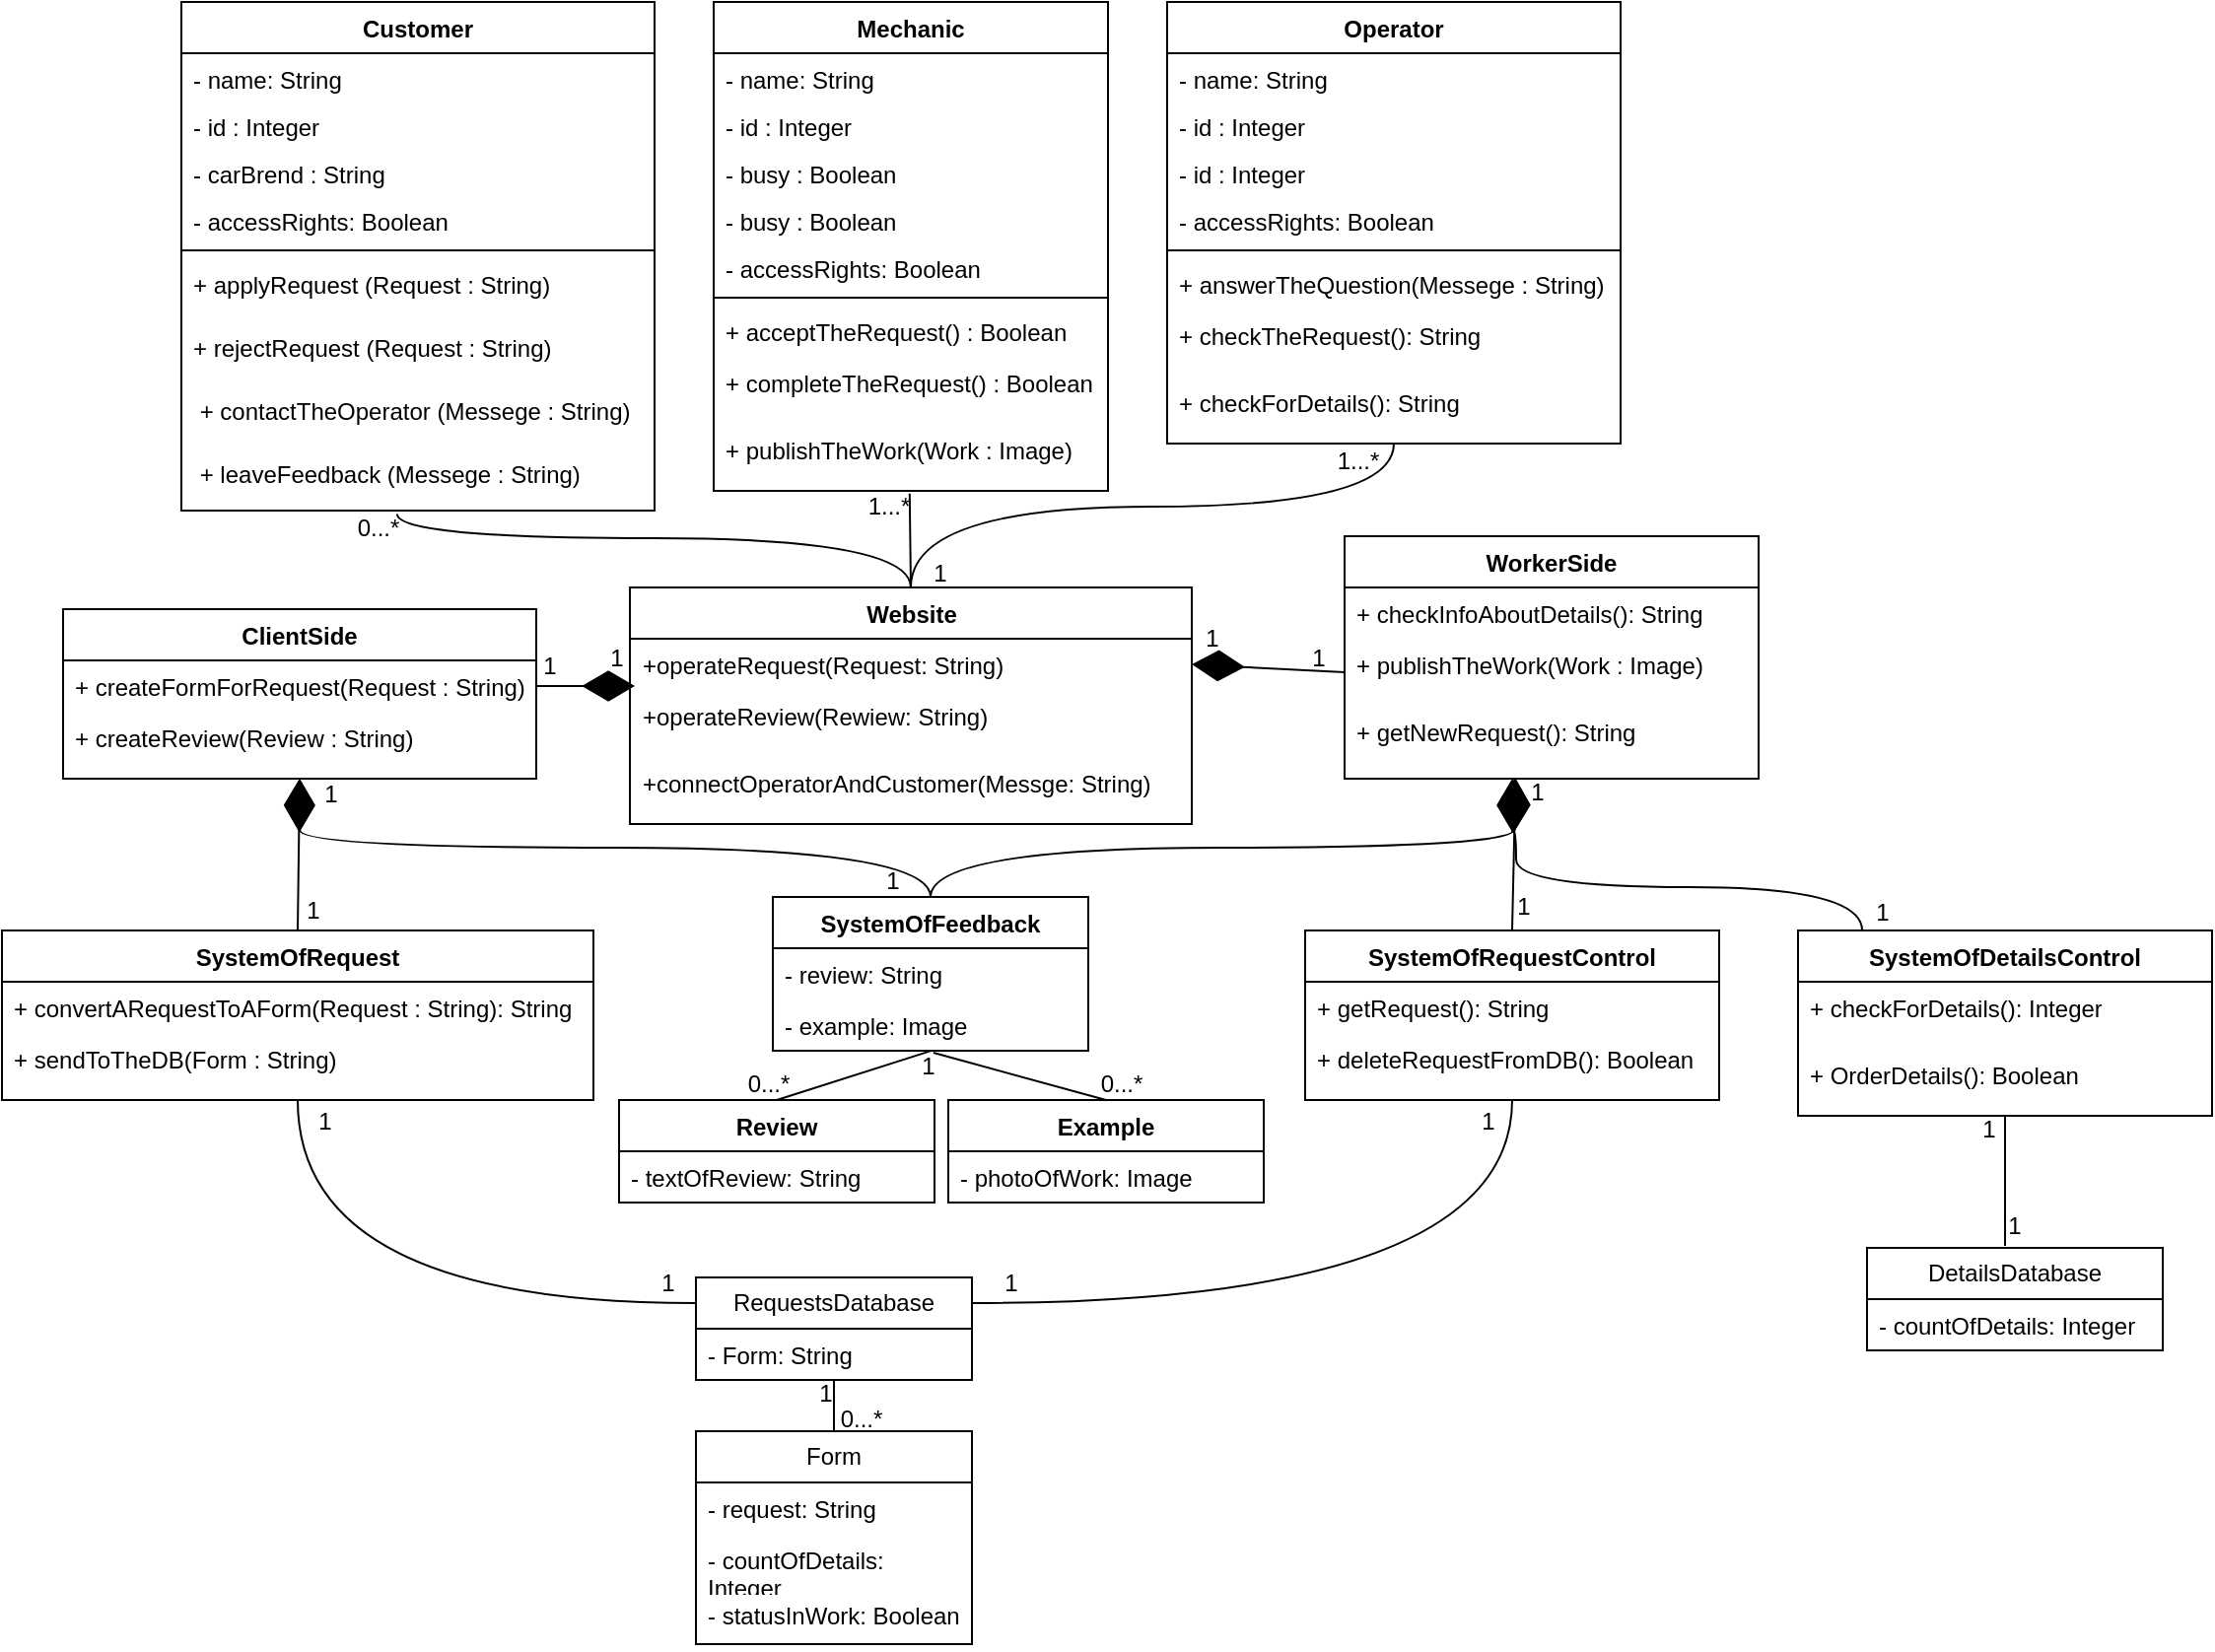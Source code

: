 <mxfile version="26.2.10">
  <diagram name="Страница — 1" id="L09vz4JG1BM9wCmIX-x7">
    <mxGraphModel dx="2374" dy="835" grid="0" gridSize="10" guides="1" tooltips="1" connect="1" arrows="1" fold="1" page="0" pageScale="1" pageWidth="1169" pageHeight="827" math="0" shadow="0">
      <root>
        <mxCell id="0" />
        <mxCell id="1" parent="0" />
        <mxCell id="rkNb_NKjhV1KKojzsk0t-14" value="Website" style="swimlane;fontStyle=1;align=center;verticalAlign=top;childLayout=stackLayout;horizontal=1;startSize=26;horizontalStack=0;resizeParent=1;resizeParentMax=0;resizeLast=0;collapsible=1;marginBottom=0;whiteSpace=wrap;html=1;" parent="1" vertex="1">
          <mxGeometry x="277.5" y="331" width="285" height="120" as="geometry" />
        </mxCell>
        <mxCell id="rkNb_NKjhV1KKojzsk0t-25" value="+operateRequest(Request: String)" style="text;strokeColor=none;fillColor=none;align=left;verticalAlign=top;spacingLeft=4;spacingRight=4;overflow=hidden;rotatable=0;points=[[0,0.5],[1,0.5]];portConstraint=eastwest;whiteSpace=wrap;html=1;" parent="rkNb_NKjhV1KKojzsk0t-14" vertex="1">
          <mxGeometry y="26" width="285" height="26" as="geometry" />
        </mxCell>
        <mxCell id="ONQ131v1FWWlz7uiAiyL-1" value="+operateReview(Rewiew: String)" style="text;strokeColor=none;fillColor=none;align=left;verticalAlign=top;spacingLeft=4;spacingRight=4;overflow=hidden;rotatable=0;points=[[0,0.5],[1,0.5]];portConstraint=eastwest;whiteSpace=wrap;html=1;" vertex="1" parent="rkNb_NKjhV1KKojzsk0t-14">
          <mxGeometry y="52" width="285" height="34" as="geometry" />
        </mxCell>
        <mxCell id="rkNb_NKjhV1KKojzsk0t-17" value="+connectOperatorAndCustomer(Messge: String)" style="text;strokeColor=none;fillColor=none;align=left;verticalAlign=top;spacingLeft=4;spacingRight=4;overflow=hidden;rotatable=0;points=[[0,0.5],[1,0.5]];portConstraint=eastwest;whiteSpace=wrap;html=1;" parent="rkNb_NKjhV1KKojzsk0t-14" vertex="1">
          <mxGeometry y="86" width="285" height="34" as="geometry" />
        </mxCell>
        <mxCell id="rkNb_NKjhV1KKojzsk0t-26" value="&lt;div&gt;Customer&lt;/div&gt;" style="swimlane;fontStyle=1;align=center;verticalAlign=top;childLayout=stackLayout;horizontal=1;startSize=26;horizontalStack=0;resizeParent=1;resizeParentMax=0;resizeLast=0;collapsible=1;marginBottom=0;whiteSpace=wrap;html=1;" parent="1" vertex="1">
          <mxGeometry x="50" y="34" width="240" height="258" as="geometry" />
        </mxCell>
        <mxCell id="rkNb_NKjhV1KKojzsk0t-27" value="&lt;div&gt;- name: String&lt;/div&gt;" style="text;strokeColor=none;fillColor=none;align=left;verticalAlign=top;spacingLeft=4;spacingRight=4;overflow=hidden;rotatable=0;points=[[0,0.5],[1,0.5]];portConstraint=eastwest;whiteSpace=wrap;html=1;" parent="rkNb_NKjhV1KKojzsk0t-26" vertex="1">
          <mxGeometry y="26" width="240" height="24" as="geometry" />
        </mxCell>
        <mxCell id="eEgU4RwKZmTkmVB2ZAli-5" value="&lt;div&gt;- id : Integer &lt;br&gt;&lt;/div&gt;" style="text;strokeColor=none;fillColor=none;align=left;verticalAlign=top;spacingLeft=4;spacingRight=4;overflow=hidden;rotatable=0;points=[[0,0.5],[1,0.5]];portConstraint=eastwest;whiteSpace=wrap;html=1;" parent="rkNb_NKjhV1KKojzsk0t-26" vertex="1">
          <mxGeometry y="50" width="240" height="24" as="geometry" />
        </mxCell>
        <mxCell id="eEgU4RwKZmTkmVB2ZAli-4" value="&lt;div&gt;- carBrend : String&lt;/div&gt;" style="text;strokeColor=none;fillColor=none;align=left;verticalAlign=top;spacingLeft=4;spacingRight=4;overflow=hidden;rotatable=0;points=[[0,0.5],[1,0.5]];portConstraint=eastwest;whiteSpace=wrap;html=1;" parent="rkNb_NKjhV1KKojzsk0t-26" vertex="1">
          <mxGeometry y="74" width="240" height="24" as="geometry" />
        </mxCell>
        <mxCell id="eEgU4RwKZmTkmVB2ZAli-11" value="&lt;div&gt;- &lt;span style=&quot;white-space: pre-wrap;&quot; data-src-align=&quot;6:7&quot; class=&quot;EzKURWReUAB5oZgtQNkl&quot;&gt;access&lt;/span&gt;R&lt;span style=&quot;white-space: pre-wrap;&quot; data-src-align=&quot;0:5&quot; class=&quot;EzKURWReUAB5oZgtQNkl&quot;&gt;ights&lt;/span&gt;: Boolean&lt;/div&gt;" style="text;strokeColor=none;fillColor=none;align=left;verticalAlign=top;spacingLeft=4;spacingRight=4;overflow=hidden;rotatable=0;points=[[0,0.5],[1,0.5]];portConstraint=eastwest;whiteSpace=wrap;html=1;" parent="rkNb_NKjhV1KKojzsk0t-26" vertex="1">
          <mxGeometry y="98" width="240" height="24" as="geometry" />
        </mxCell>
        <mxCell id="rkNb_NKjhV1KKojzsk0t-28" value="" style="line;strokeWidth=1;fillColor=none;align=left;verticalAlign=middle;spacingTop=-1;spacingLeft=3;spacingRight=3;rotatable=0;labelPosition=right;points=[];portConstraint=eastwest;strokeColor=inherit;" parent="rkNb_NKjhV1KKojzsk0t-26" vertex="1">
          <mxGeometry y="122" width="240" height="8" as="geometry" />
        </mxCell>
        <mxCell id="rkNb_NKjhV1KKojzsk0t-29" value="&lt;div&gt;+ applyRequest (Request : String)&lt;/div&gt;&lt;br&gt;&lt;div&gt;&lt;br&gt;&lt;/div&gt;" style="text;strokeColor=none;fillColor=none;align=left;verticalAlign=top;spacingLeft=4;spacingRight=4;overflow=hidden;rotatable=0;points=[[0,0.5],[1,0.5]];portConstraint=eastwest;whiteSpace=wrap;html=1;" parent="rkNb_NKjhV1KKojzsk0t-26" vertex="1">
          <mxGeometry y="130" width="240" height="32" as="geometry" />
        </mxCell>
        <mxCell id="eEgU4RwKZmTkmVB2ZAli-1" value="&lt;div&gt;+ rejectRequest (Request : String)&lt;/div&gt;&lt;br&gt;&lt;div&gt;&lt;br&gt;&lt;/div&gt;" style="text;strokeColor=none;fillColor=none;align=left;verticalAlign=top;spacingLeft=4;spacingRight=4;overflow=hidden;rotatable=0;points=[[0,0.5],[1,0.5]];portConstraint=eastwest;whiteSpace=wrap;html=1;" parent="rkNb_NKjhV1KKojzsk0t-26" vertex="1">
          <mxGeometry y="162" width="240" height="32" as="geometry" />
        </mxCell>
        <mxCell id="eEgU4RwKZmTkmVB2ZAli-2" value="&lt;div&gt;&amp;nbsp;+ contactTheOperator (Messege : String)&lt;/div&gt;&lt;br&gt;&lt;div&gt;&lt;br&gt;&lt;/div&gt;" style="text;strokeColor=none;fillColor=none;align=left;verticalAlign=top;spacingLeft=4;spacingRight=4;overflow=hidden;rotatable=0;points=[[0,0.5],[1,0.5]];portConstraint=eastwest;whiteSpace=wrap;html=1;" parent="rkNb_NKjhV1KKojzsk0t-26" vertex="1">
          <mxGeometry y="194" width="240" height="32" as="geometry" />
        </mxCell>
        <mxCell id="eEgU4RwKZmTkmVB2ZAli-3" value="&amp;nbsp;+ leaveFeedback (Messege : String)" style="text;strokeColor=none;fillColor=none;align=left;verticalAlign=top;spacingLeft=4;spacingRight=4;overflow=hidden;rotatable=0;points=[[0,0.5],[1,0.5]];portConstraint=eastwest;whiteSpace=wrap;html=1;" parent="rkNb_NKjhV1KKojzsk0t-26" vertex="1">
          <mxGeometry y="226" width="240" height="32" as="geometry" />
        </mxCell>
        <mxCell id="rkNb_NKjhV1KKojzsk0t-35" value="Operator" style="swimlane;fontStyle=1;align=center;verticalAlign=top;childLayout=stackLayout;horizontal=1;startSize=26;horizontalStack=0;resizeParent=1;resizeParentMax=0;resizeLast=0;collapsible=1;marginBottom=0;whiteSpace=wrap;html=1;" parent="1" vertex="1">
          <mxGeometry x="550" y="34" width="230" height="224" as="geometry" />
        </mxCell>
        <mxCell id="rkNb_NKjhV1KKojzsk0t-36" value="&lt;div&gt;- name: String&lt;/div&gt;&lt;div&gt;&lt;br&gt;&lt;/div&gt;" style="text;strokeColor=none;fillColor=none;align=left;verticalAlign=top;spacingLeft=4;spacingRight=4;overflow=hidden;rotatable=0;points=[[0,0.5],[1,0.5]];portConstraint=eastwest;whiteSpace=wrap;html=1;" parent="rkNb_NKjhV1KKojzsk0t-35" vertex="1">
          <mxGeometry y="26" width="230" height="24" as="geometry" />
        </mxCell>
        <mxCell id="eEgU4RwKZmTkmVB2ZAli-10" value="&lt;div&gt;- id : Integer&lt;/div&gt;&lt;div&gt;&lt;br&gt;&lt;/div&gt;" style="text;strokeColor=none;fillColor=none;align=left;verticalAlign=top;spacingLeft=4;spacingRight=4;overflow=hidden;rotatable=0;points=[[0,0.5],[1,0.5]];portConstraint=eastwest;whiteSpace=wrap;html=1;" parent="rkNb_NKjhV1KKojzsk0t-35" vertex="1">
          <mxGeometry y="50" width="230" height="24" as="geometry" />
        </mxCell>
        <mxCell id="eEgU4RwKZmTkmVB2ZAli-13" value="&lt;div&gt;- id : Integer&lt;/div&gt;&lt;div&gt;&lt;br&gt;&lt;/div&gt;" style="text;strokeColor=none;fillColor=none;align=left;verticalAlign=top;spacingLeft=4;spacingRight=4;overflow=hidden;rotatable=0;points=[[0,0.5],[1,0.5]];portConstraint=eastwest;whiteSpace=wrap;html=1;" parent="rkNb_NKjhV1KKojzsk0t-35" vertex="1">
          <mxGeometry y="74" width="230" height="24" as="geometry" />
        </mxCell>
        <mxCell id="eEgU4RwKZmTkmVB2ZAli-15" value="&lt;div&gt;- &lt;span style=&quot;white-space: pre-wrap;&quot; data-src-align=&quot;6:7&quot; class=&quot;EzKURWReUAB5oZgtQNkl&quot;&gt;access&lt;/span&gt;R&lt;span style=&quot;white-space: pre-wrap;&quot; data-src-align=&quot;0:5&quot; class=&quot;EzKURWReUAB5oZgtQNkl&quot;&gt;ights&lt;/span&gt;: Boolean&lt;/div&gt;" style="text;strokeColor=none;fillColor=none;align=left;verticalAlign=top;spacingLeft=4;spacingRight=4;overflow=hidden;rotatable=0;points=[[0,0.5],[1,0.5]];portConstraint=eastwest;whiteSpace=wrap;html=1;" parent="rkNb_NKjhV1KKojzsk0t-35" vertex="1">
          <mxGeometry y="98" width="230" height="24" as="geometry" />
        </mxCell>
        <mxCell id="rkNb_NKjhV1KKojzsk0t-37" value="" style="line;strokeWidth=1;fillColor=none;align=left;verticalAlign=middle;spacingTop=-1;spacingLeft=3;spacingRight=3;rotatable=0;labelPosition=right;points=[];portConstraint=eastwest;strokeColor=inherit;" parent="rkNb_NKjhV1KKojzsk0t-35" vertex="1">
          <mxGeometry y="122" width="230" height="8" as="geometry" />
        </mxCell>
        <mxCell id="rkNb_NKjhV1KKojzsk0t-38" value="+&amp;nbsp;&lt;span style=&quot;white-space: pre-wrap;&quot;&gt;&lt;/span&gt;&lt;span style=&quot;white-space: pre-wrap;&quot; data-src-align=&quot;0:8&quot; class=&quot;EzKURWReUAB5oZgtQNkl&quot;&gt;answer&lt;/span&gt;T&lt;span style=&quot;white-space: pre-wrap;&quot; data-src-align=&quot;9:2&quot; class=&quot;EzKURWReUAB5oZgtQNkl&quot;&gt;heQ&lt;/span&gt;&lt;span style=&quot;white-space: pre-wrap;&quot; data-src-align=&quot;12:6&quot; class=&quot;EzKURWReUAB5oZgtQNkl&quot;&gt;uestion&lt;/span&gt;(Messege : String)" style="text;strokeColor=none;fillColor=none;align=left;verticalAlign=top;spacingLeft=4;spacingRight=4;overflow=hidden;rotatable=0;points=[[0,0.5],[1,0.5]];portConstraint=eastwest;whiteSpace=wrap;html=1;" parent="rkNb_NKjhV1KKojzsk0t-35" vertex="1">
          <mxGeometry y="130" width="230" height="26" as="geometry" />
        </mxCell>
        <mxCell id="eEgU4RwKZmTkmVB2ZAli-16" value="+ &lt;span style=&quot;white-space: pre-wrap;&quot; data-src-align=&quot;0:9&quot; class=&quot;EzKURWReUAB5oZgtQNkl&quot;&gt;check&lt;/span&gt;&lt;span style=&quot;white-space: pre-wrap;&quot;&gt;TheR&lt;/span&gt;&lt;span style=&quot;white-space: pre-wrap;&quot; data-src-align=&quot;10:6&quot; class=&quot;EzKURWReUAB5oZgtQNkl&quot;&gt;equest&lt;/span&gt;(): String" style="text;strokeColor=none;fillColor=none;align=left;verticalAlign=top;spacingLeft=4;spacingRight=4;overflow=hidden;rotatable=0;points=[[0,0.5],[1,0.5]];portConstraint=eastwest;whiteSpace=wrap;html=1;" parent="rkNb_NKjhV1KKojzsk0t-35" vertex="1">
          <mxGeometry y="156" width="230" height="34" as="geometry" />
        </mxCell>
        <mxCell id="rkNb_NKjhV1KKojzsk0t-39" value="+ &lt;span style=&quot;white-space: pre-wrap;&quot; data-src-align=&quot;0:17&quot; class=&quot;EzKURWReUAB5oZgtQNkl&quot;&gt;check&lt;/span&gt;&lt;span style=&quot;white-space: pre-wrap;&quot;&gt;ForD&lt;/span&gt;&lt;span style=&quot;white-space: pre-wrap;&quot; data-src-align=&quot;18:7&quot; class=&quot;EzKURWReUAB5oZgtQNkl&quot;&gt;etails&lt;/span&gt;(): String" style="text;strokeColor=none;fillColor=none;align=left;verticalAlign=top;spacingLeft=4;spacingRight=4;overflow=hidden;rotatable=0;points=[[0,0.5],[1,0.5]];portConstraint=eastwest;whiteSpace=wrap;html=1;" parent="rkNb_NKjhV1KKojzsk0t-35" vertex="1">
          <mxGeometry y="190" width="230" height="34" as="geometry" />
        </mxCell>
        <mxCell id="rkNb_NKjhV1KKojzsk0t-40" value="&lt;span style=&quot;white-space: pre-wrap;&quot; data-src-align=&quot;0:7&quot; class=&quot;EzKURWReUAB5oZgtQNkl&quot;&gt;Mechanic&lt;/span&gt;" style="swimlane;fontStyle=1;align=center;verticalAlign=top;childLayout=stackLayout;horizontal=1;startSize=26;horizontalStack=0;resizeParent=1;resizeParentMax=0;resizeLast=0;collapsible=1;marginBottom=0;whiteSpace=wrap;html=1;" parent="1" vertex="1">
          <mxGeometry x="320" y="34" width="200" height="248" as="geometry" />
        </mxCell>
        <mxCell id="rkNb_NKjhV1KKojzsk0t-41" value="&lt;div&gt;- name: String&lt;/div&gt;&lt;br&gt;&lt;div&gt;&lt;br&gt;&lt;/div&gt;" style="text;strokeColor=none;fillColor=none;align=left;verticalAlign=top;spacingLeft=4;spacingRight=4;overflow=hidden;rotatable=0;points=[[0,0.5],[1,0.5]];portConstraint=eastwest;whiteSpace=wrap;html=1;" parent="rkNb_NKjhV1KKojzsk0t-40" vertex="1">
          <mxGeometry y="26" width="200" height="24" as="geometry" />
        </mxCell>
        <mxCell id="eEgU4RwKZmTkmVB2ZAli-8" value="&lt;div&gt;- id : Integer &lt;br&gt;&lt;/div&gt;&lt;br&gt;&lt;div&gt;&lt;br&gt;&lt;/div&gt;" style="text;strokeColor=none;fillColor=none;align=left;verticalAlign=top;spacingLeft=4;spacingRight=4;overflow=hidden;rotatable=0;points=[[0,0.5],[1,0.5]];portConstraint=eastwest;whiteSpace=wrap;html=1;" parent="rkNb_NKjhV1KKojzsk0t-40" vertex="1">
          <mxGeometry y="50" width="200" height="24" as="geometry" />
        </mxCell>
        <mxCell id="eEgU4RwKZmTkmVB2ZAli-7" value="&lt;div&gt;- busy : Boolean&lt;/div&gt;&lt;br&gt;&lt;div&gt;&lt;br&gt;&lt;/div&gt;" style="text;strokeColor=none;fillColor=none;align=left;verticalAlign=top;spacingLeft=4;spacingRight=4;overflow=hidden;rotatable=0;points=[[0,0.5],[1,0.5]];portConstraint=eastwest;whiteSpace=wrap;html=1;" parent="rkNb_NKjhV1KKojzsk0t-40" vertex="1">
          <mxGeometry y="74" width="200" height="24" as="geometry" />
        </mxCell>
        <mxCell id="eEgU4RwKZmTkmVB2ZAli-12" value="&lt;div&gt;- busy : Boolean&lt;/div&gt;&lt;br&gt;&lt;div&gt;&lt;br&gt;&lt;/div&gt;" style="text;strokeColor=none;fillColor=none;align=left;verticalAlign=top;spacingLeft=4;spacingRight=4;overflow=hidden;rotatable=0;points=[[0,0.5],[1,0.5]];portConstraint=eastwest;whiteSpace=wrap;html=1;" parent="rkNb_NKjhV1KKojzsk0t-40" vertex="1">
          <mxGeometry y="98" width="200" height="24" as="geometry" />
        </mxCell>
        <mxCell id="eEgU4RwKZmTkmVB2ZAli-14" value="&lt;div&gt;- &lt;span style=&quot;white-space: pre-wrap;&quot; data-src-align=&quot;6:7&quot; class=&quot;EzKURWReUAB5oZgtQNkl&quot;&gt;access&lt;/span&gt;R&lt;span style=&quot;white-space: pre-wrap;&quot; data-src-align=&quot;0:5&quot; class=&quot;EzKURWReUAB5oZgtQNkl&quot;&gt;ights&lt;/span&gt;: Boolean&lt;/div&gt;" style="text;strokeColor=none;fillColor=none;align=left;verticalAlign=top;spacingLeft=4;spacingRight=4;overflow=hidden;rotatable=0;points=[[0,0.5],[1,0.5]];portConstraint=eastwest;whiteSpace=wrap;html=1;" parent="rkNb_NKjhV1KKojzsk0t-40" vertex="1">
          <mxGeometry y="122" width="200" height="24" as="geometry" />
        </mxCell>
        <mxCell id="rkNb_NKjhV1KKojzsk0t-42" value="" style="line;strokeWidth=1;fillColor=none;align=left;verticalAlign=middle;spacingTop=-1;spacingLeft=3;spacingRight=3;rotatable=0;labelPosition=right;points=[];portConstraint=eastwest;strokeColor=inherit;" parent="rkNb_NKjhV1KKojzsk0t-40" vertex="1">
          <mxGeometry y="146" width="200" height="8" as="geometry" />
        </mxCell>
        <mxCell id="rkNb_NKjhV1KKojzsk0t-43" value="+ &lt;span style=&quot;white-space: pre-wrap;&quot; data-src-align=&quot;0:7&quot; class=&quot;EzKURWReUAB5oZgtQNkl&quot;&gt;accept&lt;/span&gt;&lt;span style=&quot;white-space: pre-wrap;&quot;&gt;TheRequest&lt;/span&gt;() : Boolean" style="text;strokeColor=none;fillColor=none;align=left;verticalAlign=top;spacingLeft=4;spacingRight=4;overflow=hidden;rotatable=0;points=[[0,0.5],[1,0.5]];portConstraint=eastwest;whiteSpace=wrap;html=1;" parent="rkNb_NKjhV1KKojzsk0t-40" vertex="1">
          <mxGeometry y="154" width="200" height="26" as="geometry" />
        </mxCell>
        <mxCell id="eEgU4RwKZmTkmVB2ZAli-9" value="+ &lt;span style=&quot;white-space: pre-wrap;&quot; data-src-align=&quot;0:9&quot; class=&quot;EzKURWReUAB5oZgtQNkl&quot;&gt;complete&lt;/span&gt;&lt;span style=&quot;white-space: pre-wrap;&quot;&gt;TheRequest&lt;/span&gt;() : Boolean" style="text;strokeColor=none;fillColor=none;align=left;verticalAlign=top;spacingLeft=4;spacingRight=4;overflow=hidden;rotatable=0;points=[[0,0.5],[1,0.5]];portConstraint=eastwest;whiteSpace=wrap;html=1;" parent="rkNb_NKjhV1KKojzsk0t-40" vertex="1">
          <mxGeometry y="180" width="200" height="34" as="geometry" />
        </mxCell>
        <mxCell id="rkNb_NKjhV1KKojzsk0t-44" value="+ &lt;span style=&quot;white-space: pre-wrap;&quot; data-src-align=&quot;0:12&quot; class=&quot;EzKURWReUAB5oZgtQNkl&quot;&gt;publishTheW&lt;/span&gt;&lt;span style=&quot;white-space: pre-wrap;&quot; data-src-align=&quot;21:6&quot; class=&quot;EzKURWReUAB5oZgtQNkl&quot;&gt;ork&lt;/span&gt;(Work : Image) " style="text;strokeColor=none;fillColor=none;align=left;verticalAlign=top;spacingLeft=4;spacingRight=4;overflow=hidden;rotatable=0;points=[[0,0.5],[1,0.5]];portConstraint=eastwest;whiteSpace=wrap;html=1;" parent="rkNb_NKjhV1KKojzsk0t-40" vertex="1">
          <mxGeometry y="214" width="200" height="34" as="geometry" />
        </mxCell>
        <mxCell id="rkNb_NKjhV1KKojzsk0t-45" value="ClientSide" style="swimlane;fontStyle=1;align=center;verticalAlign=top;childLayout=stackLayout;horizontal=1;startSize=26;horizontalStack=0;resizeParent=1;resizeParentMax=0;resizeLast=0;collapsible=1;marginBottom=0;whiteSpace=wrap;html=1;" parent="1" vertex="1">
          <mxGeometry x="-10" y="342" width="240" height="86" as="geometry" />
        </mxCell>
        <mxCell id="rkNb_NKjhV1KKojzsk0t-48" value="+ createFormForRequest(Request : String)" style="text;strokeColor=none;fillColor=none;align=left;verticalAlign=top;spacingLeft=4;spacingRight=4;overflow=hidden;rotatable=0;points=[[0,0.5],[1,0.5]];portConstraint=eastwest;whiteSpace=wrap;html=1;" parent="rkNb_NKjhV1KKojzsk0t-45" vertex="1">
          <mxGeometry y="26" width="240" height="26" as="geometry" />
        </mxCell>
        <mxCell id="rkNb_NKjhV1KKojzsk0t-49" value="+&amp;nbsp;createReview(Review : String)" style="text;strokeColor=none;fillColor=none;align=left;verticalAlign=top;spacingLeft=4;spacingRight=4;overflow=hidden;rotatable=0;points=[[0,0.5],[1,0.5]];portConstraint=eastwest;whiteSpace=wrap;html=1;" parent="rkNb_NKjhV1KKojzsk0t-45" vertex="1">
          <mxGeometry y="52" width="240" height="34" as="geometry" />
        </mxCell>
        <mxCell id="rkNb_NKjhV1KKojzsk0t-50" value="WorkerSide" style="swimlane;fontStyle=1;align=center;verticalAlign=top;childLayout=stackLayout;horizontal=1;startSize=26;horizontalStack=0;resizeParent=1;resizeParentMax=0;resizeLast=0;collapsible=1;marginBottom=0;whiteSpace=wrap;html=1;" parent="1" vertex="1">
          <mxGeometry x="640" y="305" width="210" height="123" as="geometry" />
        </mxCell>
        <mxCell id="rkNb_NKjhV1KKojzsk0t-53" value="&lt;div&gt;+ &lt;span style=&quot;white-space: pre-wrap;&quot; data-src-align=&quot;0:17&quot; class=&quot;EzKURWReUAB5oZgtQNkl&quot;&gt;check&lt;/span&gt;&lt;span style=&quot;white-space: pre-wrap;&quot;&gt;InfoAboutD&lt;/span&gt;&lt;span style=&quot;white-space: pre-wrap;&quot; data-src-align=&quot;18:7&quot; class=&quot;EzKURWReUAB5oZgtQNkl&quot;&gt;etails&lt;/span&gt;(): String&lt;/div&gt;&lt;div&gt;&lt;br&gt;&lt;br&gt;&lt;/div&gt;" style="text;strokeColor=none;fillColor=none;align=left;verticalAlign=top;spacingLeft=4;spacingRight=4;overflow=hidden;rotatable=0;points=[[0,0.5],[1,0.5]];portConstraint=eastwest;whiteSpace=wrap;html=1;" parent="rkNb_NKjhV1KKojzsk0t-50" vertex="1">
          <mxGeometry y="26" width="210" height="26" as="geometry" />
        </mxCell>
        <mxCell id="rkNb_NKjhV1KKojzsk0t-54" value="+ &lt;span style=&quot;white-space: pre-wrap;&quot; data-src-align=&quot;0:12&quot; class=&quot;EzKURWReUAB5oZgtQNkl&quot;&gt;publishTheW&lt;/span&gt;&lt;span style=&quot;white-space: pre-wrap;&quot; data-src-align=&quot;21:6&quot; class=&quot;EzKURWReUAB5oZgtQNkl&quot;&gt;ork&lt;/span&gt;(Work : Image) " style="text;strokeColor=none;fillColor=none;align=left;verticalAlign=top;spacingLeft=4;spacingRight=4;overflow=hidden;rotatable=0;points=[[0,0.5],[1,0.5]];portConstraint=eastwest;whiteSpace=wrap;html=1;" parent="rkNb_NKjhV1KKojzsk0t-50" vertex="1">
          <mxGeometry y="52" width="210" height="34" as="geometry" />
        </mxCell>
        <mxCell id="eEgU4RwKZmTkmVB2ZAli-57" value="+ getNewRequest(): String" style="text;strokeColor=none;fillColor=none;align=left;verticalAlign=top;spacingLeft=4;spacingRight=4;overflow=hidden;rotatable=0;points=[[0,0.5],[1,0.5]];portConstraint=eastwest;whiteSpace=wrap;html=1;" parent="rkNb_NKjhV1KKojzsk0t-50" vertex="1">
          <mxGeometry y="86" width="210" height="37" as="geometry" />
        </mxCell>
        <mxCell id="rkNb_NKjhV1KKojzsk0t-55" value="SystemOfRequest" style="swimlane;fontStyle=1;align=center;verticalAlign=top;childLayout=stackLayout;horizontal=1;startSize=26;horizontalStack=0;resizeParent=1;resizeParentMax=0;resizeLast=0;collapsible=1;marginBottom=0;whiteSpace=wrap;html=1;" parent="1" vertex="1">
          <mxGeometry x="-41" y="505" width="300" height="86" as="geometry" />
        </mxCell>
        <mxCell id="rkNb_NKjhV1KKojzsk0t-58" value="+ &lt;span style=&quot;white-space: pre-wrap;&quot; data-src-align=&quot;0:13&quot; class=&quot;EzKURWReUAB5oZgtQNkl&quot;&gt;сonvert&lt;/span&gt;A&lt;span style=&quot;white-space: pre-wrap;&quot; data-src-align=&quot;14:6&quot; class=&quot;EzKURWReUAB5oZgtQNkl&quot;&gt;Request&lt;/span&gt;&lt;span style=&quot;white-space: pre-wrap;&quot;&gt;ToA&lt;/span&gt;&lt;span style=&quot;white-space: pre-wrap;&quot; data-src-align=&quot;23:5&quot; class=&quot;EzKURWReUAB5oZgtQNkl&quot;&gt;Form&lt;/span&gt;(Request : String): String" style="text;strokeColor=none;fillColor=none;align=left;verticalAlign=top;spacingLeft=4;spacingRight=4;overflow=hidden;rotatable=0;points=[[0,0.5],[1,0.5]];portConstraint=eastwest;whiteSpace=wrap;html=1;" parent="rkNb_NKjhV1KKojzsk0t-55" vertex="1">
          <mxGeometry y="26" width="300" height="26" as="geometry" />
        </mxCell>
        <mxCell id="rkNb_NKjhV1KKojzsk0t-59" value="+ &lt;span style=&quot;white-space: pre-wrap;&quot; data-src-align=&quot;0:9&quot; class=&quot;EzKURWReUAB5oZgtQNkl&quot;&gt;send&lt;/span&gt;&lt;span style=&quot;white-space: pre-wrap;&quot;&gt;ToT&lt;/span&gt;&lt;span style=&quot;white-space: pre-wrap;&quot; data-src-align=&quot;16:1&quot; class=&quot;EzKURWReUAB5oZgtQNkl&quot;&gt;he&lt;/span&gt;&lt;span style=&quot;white-space: pre-wrap;&quot;&gt;DB&lt;/span&gt;(Form : String)" style="text;strokeColor=none;fillColor=none;align=left;verticalAlign=top;spacingLeft=4;spacingRight=4;overflow=hidden;rotatable=0;points=[[0,0.5],[1,0.5]];portConstraint=eastwest;whiteSpace=wrap;html=1;" parent="rkNb_NKjhV1KKojzsk0t-55" vertex="1">
          <mxGeometry y="52" width="300" height="34" as="geometry" />
        </mxCell>
        <mxCell id="rkNb_NKjhV1KKojzsk0t-75" value="SystemOfRequestControl" style="swimlane;fontStyle=1;align=center;verticalAlign=top;childLayout=stackLayout;horizontal=1;startSize=26;horizontalStack=0;resizeParent=1;resizeParentMax=0;resizeLast=0;collapsible=1;marginBottom=0;whiteSpace=wrap;html=1;" parent="1" vertex="1">
          <mxGeometry x="620" y="505" width="210" height="86" as="geometry" />
        </mxCell>
        <mxCell id="rkNb_NKjhV1KKojzsk0t-78" value="+ getRequest(): String" style="text;strokeColor=none;fillColor=none;align=left;verticalAlign=top;spacingLeft=4;spacingRight=4;overflow=hidden;rotatable=0;points=[[0,0.5],[1,0.5]];portConstraint=eastwest;whiteSpace=wrap;html=1;" parent="rkNb_NKjhV1KKojzsk0t-75" vertex="1">
          <mxGeometry y="26" width="210" height="26" as="geometry" />
        </mxCell>
        <mxCell id="rkNb_NKjhV1KKojzsk0t-79" value="+ deleteRequestFromDB(): Boolean" style="text;strokeColor=none;fillColor=none;align=left;verticalAlign=top;spacingLeft=4;spacingRight=4;overflow=hidden;rotatable=0;points=[[0,0.5],[1,0.5]];portConstraint=eastwest;whiteSpace=wrap;html=1;" parent="rkNb_NKjhV1KKojzsk0t-75" vertex="1">
          <mxGeometry y="52" width="210" height="34" as="geometry" />
        </mxCell>
        <mxCell id="rkNb_NKjhV1KKojzsk0t-80" value="SystemOfFeedback" style="swimlane;fontStyle=1;align=center;verticalAlign=top;childLayout=stackLayout;horizontal=1;startSize=26;horizontalStack=0;resizeParent=1;resizeParentMax=0;resizeLast=0;collapsible=1;marginBottom=0;whiteSpace=wrap;html=1;" parent="1" vertex="1">
          <mxGeometry x="350" y="488" width="160" height="78" as="geometry" />
        </mxCell>
        <mxCell id="rkNb_NKjhV1KKojzsk0t-81" value="- review: String" style="text;strokeColor=none;fillColor=none;align=left;verticalAlign=top;spacingLeft=4;spacingRight=4;overflow=hidden;rotatable=0;points=[[0,0.5],[1,0.5]];portConstraint=eastwest;whiteSpace=wrap;html=1;" parent="rkNb_NKjhV1KKojzsk0t-80" vertex="1">
          <mxGeometry y="26" width="160" height="26" as="geometry" />
        </mxCell>
        <mxCell id="eEgU4RwKZmTkmVB2ZAli-25" value="- example: Image" style="text;strokeColor=none;fillColor=none;align=left;verticalAlign=top;spacingLeft=4;spacingRight=4;overflow=hidden;rotatable=0;points=[[0,0.5],[1,0.5]];portConstraint=eastwest;whiteSpace=wrap;html=1;" parent="rkNb_NKjhV1KKojzsk0t-80" vertex="1">
          <mxGeometry y="52" width="160" height="26" as="geometry" />
        </mxCell>
        <mxCell id="rkNb_NKjhV1KKojzsk0t-86" value="&lt;span style=&quot;white-space: pre-wrap;&quot; data-src-align=&quot;12:7&quot; class=&quot;EzKURWReUAB5oZgtQNkl&quot;&gt;Details&lt;/span&gt;D&lt;span style=&quot;white-space: pre-wrap;&quot; data-src-align=&quot;0:11&quot; class=&quot;EzKURWReUAB5oZgtQNkl&quot;&gt;atabase&lt;/span&gt;" style="swimlane;fontStyle=0;childLayout=stackLayout;horizontal=1;startSize=26;fillColor=none;horizontalStack=0;resizeParent=1;resizeParentMax=0;resizeLast=0;collapsible=1;marginBottom=0;whiteSpace=wrap;html=1;" parent="1" vertex="1">
          <mxGeometry x="905" y="666" width="150" height="52" as="geometry" />
        </mxCell>
        <mxCell id="rkNb_NKjhV1KKojzsk0t-87" value="- countOfDetails: Integer" style="text;strokeColor=none;fillColor=none;align=left;verticalAlign=top;spacingLeft=4;spacingRight=4;overflow=hidden;rotatable=0;points=[[0,0.5],[1,0.5]];portConstraint=eastwest;whiteSpace=wrap;html=1;" parent="rkNb_NKjhV1KKojzsk0t-86" vertex="1">
          <mxGeometry y="26" width="150" height="26" as="geometry" />
        </mxCell>
        <mxCell id="rkNb_NKjhV1KKojzsk0t-90" value="RequestsD&lt;span style=&quot;white-space: pre-wrap;&quot; data-src-align=&quot;0:11&quot; class=&quot;EzKURWReUAB5oZgtQNkl&quot;&gt;atabase&lt;/span&gt;" style="swimlane;fontStyle=0;childLayout=stackLayout;horizontal=1;startSize=26;fillColor=none;horizontalStack=0;resizeParent=1;resizeParentMax=0;resizeLast=0;collapsible=1;marginBottom=0;whiteSpace=wrap;html=1;" parent="1" vertex="1">
          <mxGeometry x="311" y="681" width="140" height="52" as="geometry" />
        </mxCell>
        <mxCell id="rkNb_NKjhV1KKojzsk0t-91" value="- &lt;span style=&quot;white-space: pre-wrap;&quot; data-src-align=&quot;0:9&quot; class=&quot;EzKURWReUAB5oZgtQNkl&quot;&gt;&lt;/span&gt;F&lt;span style=&quot;white-space: pre-wrap;&quot; data-src-align=&quot;10:5&quot; class=&quot;EzKURWReUAB5oZgtQNkl&quot;&gt;orm&lt;/span&gt;: String" style="text;strokeColor=none;fillColor=none;align=left;verticalAlign=top;spacingLeft=4;spacingRight=4;overflow=hidden;rotatable=0;points=[[0,0.5],[1,0.5]];portConstraint=eastwest;whiteSpace=wrap;html=1;" parent="rkNb_NKjhV1KKojzsk0t-90" vertex="1">
          <mxGeometry y="26" width="140" height="26" as="geometry" />
        </mxCell>
        <mxCell id="eEgU4RwKZmTkmVB2ZAli-17" value="" style="endArrow=none;html=1;rounded=0;exitX=0.456;exitY=1.056;exitDx=0;exitDy=0;exitPerimeter=0;entryX=0.5;entryY=0;entryDx=0;entryDy=0;edgeStyle=orthogonalEdgeStyle;curved=1;" parent="1" source="eEgU4RwKZmTkmVB2ZAli-3" target="rkNb_NKjhV1KKojzsk0t-14" edge="1">
          <mxGeometry width="50" height="50" relative="1" as="geometry">
            <mxPoint x="210" y="340" as="sourcePoint" />
            <mxPoint x="260" y="290" as="targetPoint" />
            <Array as="points">
              <mxPoint x="159" y="306" />
              <mxPoint x="420" y="306" />
            </Array>
          </mxGeometry>
        </mxCell>
        <mxCell id="eEgU4RwKZmTkmVB2ZAli-18" value="" style="endArrow=none;html=1;rounded=0;exitX=0.497;exitY=1.041;exitDx=0;exitDy=0;exitPerimeter=0;entryX=0.5;entryY=0;entryDx=0;entryDy=0;" parent="1" source="rkNb_NKjhV1KKojzsk0t-44" target="rkNb_NKjhV1KKojzsk0t-14" edge="1">
          <mxGeometry width="50" height="50" relative="1" as="geometry">
            <mxPoint x="169" y="281" as="sourcePoint" />
            <mxPoint x="430" y="350" as="targetPoint" />
          </mxGeometry>
        </mxCell>
        <mxCell id="eEgU4RwKZmTkmVB2ZAli-19" value="" style="endArrow=none;html=1;rounded=0;entryX=0.5;entryY=0;entryDx=0;entryDy=0;edgeStyle=orthogonalEdgeStyle;curved=1;exitX=0.5;exitY=1;exitDx=0;exitDy=0;" parent="1" source="rkNb_NKjhV1KKojzsk0t-35" target="rkNb_NKjhV1KKojzsk0t-14" edge="1">
          <mxGeometry width="50" height="50" relative="1" as="geometry">
            <mxPoint x="675" y="240" as="sourcePoint" />
            <mxPoint x="430" y="350" as="targetPoint" />
            <Array as="points">
              <mxPoint x="665" y="290" />
              <mxPoint x="420" y="290" />
            </Array>
          </mxGeometry>
        </mxCell>
        <mxCell id="eEgU4RwKZmTkmVB2ZAli-20" value="" style="endArrow=diamondThin;endFill=1;endSize=24;html=1;rounded=0;entryX=0.009;entryY=0.923;entryDx=0;entryDy=0;exitX=1;exitY=0.5;exitDx=0;exitDy=0;entryPerimeter=0;" parent="1" source="rkNb_NKjhV1KKojzsk0t-48" target="rkNb_NKjhV1KKojzsk0t-25" edge="1">
          <mxGeometry width="160" relative="1" as="geometry">
            <mxPoint x="167" y="421" as="sourcePoint" />
            <mxPoint x="264.5" y="374" as="targetPoint" />
          </mxGeometry>
        </mxCell>
        <mxCell id="eEgU4RwKZmTkmVB2ZAli-21" value="" style="endArrow=diamondThin;endFill=1;endSize=24;html=1;rounded=0;exitX=0;exitY=0.5;exitDx=0;exitDy=0;entryX=1;entryY=0.5;entryDx=0;entryDy=0;" parent="1" source="rkNb_NKjhV1KKojzsk0t-54" target="rkNb_NKjhV1KKojzsk0t-25" edge="1">
          <mxGeometry width="160" relative="1" as="geometry">
            <mxPoint x="640" y="400" as="sourcePoint" />
            <mxPoint x="610" y="321" as="targetPoint" />
          </mxGeometry>
        </mxCell>
        <mxCell id="eEgU4RwKZmTkmVB2ZAli-26" value="Review" style="swimlane;fontStyle=1;align=center;verticalAlign=top;childLayout=stackLayout;horizontal=1;startSize=26;horizontalStack=0;resizeParent=1;resizeParentMax=0;resizeLast=0;collapsible=1;marginBottom=0;whiteSpace=wrap;html=1;" parent="1" vertex="1">
          <mxGeometry x="272" y="591" width="160" height="52" as="geometry" />
        </mxCell>
        <mxCell id="eEgU4RwKZmTkmVB2ZAli-27" value="- textOfReview: String" style="text;strokeColor=none;fillColor=none;align=left;verticalAlign=top;spacingLeft=4;spacingRight=4;overflow=hidden;rotatable=0;points=[[0,0.5],[1,0.5]];portConstraint=eastwest;whiteSpace=wrap;html=1;" parent="eEgU4RwKZmTkmVB2ZAli-26" vertex="1">
          <mxGeometry y="26" width="160" height="26" as="geometry" />
        </mxCell>
        <mxCell id="eEgU4RwKZmTkmVB2ZAli-29" value="Example" style="swimlane;fontStyle=1;align=center;verticalAlign=top;childLayout=stackLayout;horizontal=1;startSize=26;horizontalStack=0;resizeParent=1;resizeParentMax=0;resizeLast=0;collapsible=1;marginBottom=0;whiteSpace=wrap;html=1;" parent="1" vertex="1">
          <mxGeometry x="439" y="591" width="160" height="52" as="geometry" />
        </mxCell>
        <mxCell id="eEgU4RwKZmTkmVB2ZAli-30" value="- photoOfWork: Image" style="text;strokeColor=none;fillColor=none;align=left;verticalAlign=top;spacingLeft=4;spacingRight=4;overflow=hidden;rotatable=0;points=[[0,0.5],[1,0.5]];portConstraint=eastwest;whiteSpace=wrap;html=1;" parent="eEgU4RwKZmTkmVB2ZAli-29" vertex="1">
          <mxGeometry y="26" width="160" height="26" as="geometry" />
        </mxCell>
        <mxCell id="eEgU4RwKZmTkmVB2ZAli-32" value="" style="endArrow=none;html=1;rounded=0;exitX=0.5;exitY=0;exitDx=0;exitDy=0;entryX=0.499;entryY=1.008;entryDx=0;entryDy=0;entryPerimeter=0;" parent="1" source="eEgU4RwKZmTkmVB2ZAli-26" target="eEgU4RwKZmTkmVB2ZAli-25" edge="1">
          <mxGeometry width="50" height="50" relative="1" as="geometry">
            <mxPoint x="238" y="586" as="sourcePoint" />
            <mxPoint x="418" y="596" as="targetPoint" />
          </mxGeometry>
        </mxCell>
        <mxCell id="eEgU4RwKZmTkmVB2ZAli-33" value="" style="endArrow=none;html=1;rounded=0;exitX=0.5;exitY=0;exitDx=0;exitDy=0;entryX=0.509;entryY=1.038;entryDx=0;entryDy=0;entryPerimeter=0;" parent="1" source="eEgU4RwKZmTkmVB2ZAli-29" target="eEgU4RwKZmTkmVB2ZAli-25" edge="1">
          <mxGeometry width="50" height="50" relative="1" as="geometry">
            <mxPoint x="548" y="586" as="sourcePoint" />
            <mxPoint x="598" y="536" as="targetPoint" />
          </mxGeometry>
        </mxCell>
        <mxCell id="eEgU4RwKZmTkmVB2ZAli-38" value="Form" style="swimlane;fontStyle=0;childLayout=stackLayout;horizontal=1;startSize=26;fillColor=none;horizontalStack=0;resizeParent=1;resizeParentMax=0;resizeLast=0;collapsible=1;marginBottom=0;whiteSpace=wrap;html=1;" parent="1" vertex="1">
          <mxGeometry x="311" y="759" width="140" height="108" as="geometry" />
        </mxCell>
        <mxCell id="eEgU4RwKZmTkmVB2ZAli-39" value="- request: String" style="text;strokeColor=none;fillColor=none;align=left;verticalAlign=top;spacingLeft=4;spacingRight=4;overflow=hidden;rotatable=0;points=[[0,0.5],[1,0.5]];portConstraint=eastwest;whiteSpace=wrap;html=1;" parent="eEgU4RwKZmTkmVB2ZAli-38" vertex="1">
          <mxGeometry y="26" width="140" height="26" as="geometry" />
        </mxCell>
        <mxCell id="eEgU4RwKZmTkmVB2ZAli-41" value="- countOfDetails: Integer" style="text;strokeColor=none;fillColor=none;align=left;verticalAlign=top;spacingLeft=4;spacingRight=4;overflow=hidden;rotatable=0;points=[[0,0.5],[1,0.5]];portConstraint=eastwest;whiteSpace=wrap;html=1;" parent="eEgU4RwKZmTkmVB2ZAli-38" vertex="1">
          <mxGeometry y="52" width="140" height="28" as="geometry" />
        </mxCell>
        <mxCell id="eEgU4RwKZmTkmVB2ZAli-64" value="- statusInWork: Boolean" style="text;strokeColor=none;fillColor=none;align=left;verticalAlign=top;spacingLeft=4;spacingRight=4;overflow=hidden;rotatable=0;points=[[0,0.5],[1,0.5]];portConstraint=eastwest;whiteSpace=wrap;html=1;" parent="eEgU4RwKZmTkmVB2ZAli-38" vertex="1">
          <mxGeometry y="80" width="140" height="28" as="geometry" />
        </mxCell>
        <mxCell id="eEgU4RwKZmTkmVB2ZAli-47" value="SystemOfDetailsControl" style="swimlane;fontStyle=1;align=center;verticalAlign=top;childLayout=stackLayout;horizontal=1;startSize=26;horizontalStack=0;resizeParent=1;resizeParentMax=0;resizeLast=0;collapsible=1;marginBottom=0;whiteSpace=wrap;html=1;" parent="1" vertex="1">
          <mxGeometry x="870" y="505" width="210" height="94" as="geometry" />
        </mxCell>
        <mxCell id="eEgU4RwKZmTkmVB2ZAli-50" value="&lt;div&gt;+ &lt;span style=&quot;white-space: pre-wrap;&quot; data-src-align=&quot;0:17&quot; class=&quot;EzKURWReUAB5oZgtQNkl&quot;&gt;check&lt;/span&gt;&lt;span style=&quot;white-space: pre-wrap;&quot;&gt;ForD&lt;/span&gt;&lt;span style=&quot;white-space: pre-wrap;&quot; data-src-align=&quot;18:7&quot; class=&quot;EzKURWReUAB5oZgtQNkl&quot;&gt;etails&lt;/span&gt;(): Integer&lt;/div&gt;&lt;div&gt;&lt;br&gt;&lt;/div&gt;" style="text;strokeColor=none;fillColor=none;align=left;verticalAlign=top;spacingLeft=4;spacingRight=4;overflow=hidden;rotatable=0;points=[[0,0.5],[1,0.5]];portConstraint=eastwest;whiteSpace=wrap;html=1;" parent="eEgU4RwKZmTkmVB2ZAli-47" vertex="1">
          <mxGeometry y="26" width="210" height="34" as="geometry" />
        </mxCell>
        <mxCell id="eEgU4RwKZmTkmVB2ZAli-52" value="&lt;div&gt;+ &lt;span style=&quot;white-space: pre-wrap;&quot; data-src-align=&quot;0:17&quot; class=&quot;EzKURWReUAB5oZgtQNkl&quot;&gt;Order&lt;/span&gt;&lt;span style=&quot;white-space: pre-wrap;&quot;&gt;D&lt;/span&gt;&lt;span style=&quot;white-space: pre-wrap;&quot; data-src-align=&quot;18:7&quot; class=&quot;EzKURWReUAB5oZgtQNkl&quot;&gt;etails&lt;/span&gt;(): Boolean&lt;/div&gt;&lt;div&gt;&lt;br&gt;&lt;/div&gt;" style="text;strokeColor=none;fillColor=none;align=left;verticalAlign=top;spacingLeft=4;spacingRight=4;overflow=hidden;rotatable=0;points=[[0,0.5],[1,0.5]];portConstraint=eastwest;whiteSpace=wrap;html=1;" parent="eEgU4RwKZmTkmVB2ZAli-47" vertex="1">
          <mxGeometry y="60" width="210" height="34" as="geometry" />
        </mxCell>
        <mxCell id="eEgU4RwKZmTkmVB2ZAli-54" value="" style="endArrow=none;html=1;rounded=0;entryX=0.5;entryY=1;entryDx=0;entryDy=0;" parent="1" target="eEgU4RwKZmTkmVB2ZAli-47" edge="1">
          <mxGeometry width="50" height="50" relative="1" as="geometry">
            <mxPoint x="975" y="665" as="sourcePoint" />
            <mxPoint x="980" y="606" as="targetPoint" />
          </mxGeometry>
        </mxCell>
        <mxCell id="eEgU4RwKZmTkmVB2ZAli-58" value="" style="endArrow=none;html=1;rounded=0;exitX=1;exitY=0.25;exitDx=0;exitDy=0;entryX=0.5;entryY=1;entryDx=0;entryDy=0;edgeStyle=orthogonalEdgeStyle;curved=1;" parent="1" source="rkNb_NKjhV1KKojzsk0t-90" target="rkNb_NKjhV1KKojzsk0t-75" edge="1">
          <mxGeometry width="50" height="50" relative="1" as="geometry">
            <mxPoint x="505" y="756" as="sourcePoint" />
            <mxPoint x="555" y="706" as="targetPoint" />
          </mxGeometry>
        </mxCell>
        <mxCell id="eEgU4RwKZmTkmVB2ZAli-59" value="" style="endArrow=none;html=1;rounded=0;entryX=0.5;entryY=1;entryDx=0;entryDy=0;exitX=0;exitY=0.25;exitDx=0;exitDy=0;edgeStyle=orthogonalEdgeStyle;curved=1;" parent="1" source="rkNb_NKjhV1KKojzsk0t-90" target="rkNb_NKjhV1KKojzsk0t-55" edge="1">
          <mxGeometry width="50" height="50" relative="1" as="geometry">
            <mxPoint x="118" y="715" as="sourcePoint" />
            <mxPoint x="168" y="665" as="targetPoint" />
          </mxGeometry>
        </mxCell>
        <mxCell id="eEgU4RwKZmTkmVB2ZAli-60" value="" style="endArrow=none;html=1;rounded=0;entryX=0.5;entryY=1;entryDx=0;entryDy=0;exitX=0.5;exitY=0;exitDx=0;exitDy=0;" parent="1" source="eEgU4RwKZmTkmVB2ZAli-38" target="rkNb_NKjhV1KKojzsk0t-90" edge="1">
          <mxGeometry width="50" height="50" relative="1" as="geometry">
            <mxPoint x="189" y="808" as="sourcePoint" />
            <mxPoint x="239" y="758" as="targetPoint" />
          </mxGeometry>
        </mxCell>
        <mxCell id="eEgU4RwKZmTkmVB2ZAli-65" value="" style="endArrow=diamondThin;endFill=1;endSize=24;html=1;rounded=0;entryX=0.5;entryY=1;entryDx=0;entryDy=0;exitX=0.5;exitY=0;exitDx=0;exitDy=0;" parent="1" source="rkNb_NKjhV1KKojzsk0t-55" target="rkNb_NKjhV1KKojzsk0t-45" edge="1">
          <mxGeometry width="160" relative="1" as="geometry">
            <mxPoint x="98" y="484" as="sourcePoint" />
            <mxPoint x="148" y="484" as="targetPoint" />
          </mxGeometry>
        </mxCell>
        <mxCell id="eEgU4RwKZmTkmVB2ZAli-66" value="" style="endArrow=diamondThin;endFill=1;endSize=24;html=1;rounded=0;entryX=0.75;entryY=1;entryDx=0;entryDy=0;exitX=0.5;exitY=0;exitDx=0;exitDy=0;edgeStyle=orthogonalEdgeStyle;curved=1;" parent="1" source="rkNb_NKjhV1KKojzsk0t-80" edge="1">
          <mxGeometry width="160" relative="1" as="geometry">
            <mxPoint x="370" y="488" as="sourcePoint" />
            <mxPoint x="110" y="428" as="targetPoint" />
            <Array as="points">
              <mxPoint x="430" y="463" />
              <mxPoint x="110" y="463" />
            </Array>
          </mxGeometry>
        </mxCell>
        <mxCell id="eEgU4RwKZmTkmVB2ZAli-67" value="" style="endArrow=diamondThin;endFill=1;endSize=24;html=1;rounded=0;entryX=0.149;entryY=1.071;entryDx=0;entryDy=0;exitX=0.5;exitY=0;exitDx=0;exitDy=0;entryPerimeter=0;edgeStyle=orthogonalEdgeStyle;curved=1;" parent="1" source="rkNb_NKjhV1KKojzsk0t-80" edge="1">
          <mxGeometry width="160" relative="1" as="geometry">
            <mxPoint x="485" y="485" as="sourcePoint" />
            <mxPoint x="726.29" y="427.627" as="targetPoint" />
            <Array as="points">
              <mxPoint x="430" y="463" />
              <mxPoint x="726" y="463" />
            </Array>
          </mxGeometry>
        </mxCell>
        <mxCell id="eEgU4RwKZmTkmVB2ZAli-68" value="" style="endArrow=diamondThin;endFill=1;endSize=24;html=1;rounded=0;entryX=0.413;entryY=0.993;entryDx=0;entryDy=0;exitX=0.5;exitY=0;exitDx=0;exitDy=0;entryPerimeter=0;" parent="1" source="rkNb_NKjhV1KKojzsk0t-75" target="eEgU4RwKZmTkmVB2ZAli-57" edge="1">
          <mxGeometry width="160" relative="1" as="geometry">
            <mxPoint x="679" y="505" as="sourcePoint" />
            <mxPoint x="889" y="427" as="targetPoint" />
          </mxGeometry>
        </mxCell>
        <mxCell id="eEgU4RwKZmTkmVB2ZAli-69" value="" style="endArrow=diamondThin;endFill=1;endSize=24;html=1;rounded=0;entryX=0.75;entryY=1;entryDx=0;entryDy=0;exitX=0.5;exitY=0;exitDx=0;exitDy=0;edgeStyle=orthogonalEdgeStyle;curved=1;" parent="1" edge="1">
          <mxGeometry width="160" relative="1" as="geometry">
            <mxPoint x="902.5" y="505" as="sourcePoint" />
            <mxPoint x="725" y="428" as="targetPoint" />
            <Array as="points">
              <mxPoint x="902" y="483" />
              <mxPoint x="727" y="483" />
              <mxPoint x="727" y="455" />
              <mxPoint x="725" y="455" />
            </Array>
          </mxGeometry>
        </mxCell>
        <mxCell id="ONQ131v1FWWlz7uiAiyL-4" value="1" style="text;html=1;align=center;verticalAlign=middle;whiteSpace=wrap;rounded=0;" vertex="1" parent="1">
          <mxGeometry x="405" y="309" width="60" height="30" as="geometry" />
        </mxCell>
        <mxCell id="ONQ131v1FWWlz7uiAiyL-5" value="0...*" style="text;html=1;align=center;verticalAlign=middle;whiteSpace=wrap;rounded=0;" vertex="1" parent="1">
          <mxGeometry x="120" y="286" width="60" height="30" as="geometry" />
        </mxCell>
        <mxCell id="ONQ131v1FWWlz7uiAiyL-7" value="1...*" style="text;html=1;align=center;verticalAlign=middle;whiteSpace=wrap;rounded=0;" vertex="1" parent="1">
          <mxGeometry x="379" y="275" width="60" height="30" as="geometry" />
        </mxCell>
        <mxCell id="ONQ131v1FWWlz7uiAiyL-9" value="&lt;div&gt;1...*&lt;/div&gt;" style="text;html=1;align=center;verticalAlign=middle;whiteSpace=wrap;rounded=0;" vertex="1" parent="1">
          <mxGeometry x="617" y="252" width="60" height="30" as="geometry" />
        </mxCell>
        <mxCell id="ONQ131v1FWWlz7uiAiyL-10" value="1" style="text;html=1;align=center;verticalAlign=middle;whiteSpace=wrap;rounded=0;" vertex="1" parent="1">
          <mxGeometry x="241" y="351.5" width="60" height="30" as="geometry" />
        </mxCell>
        <mxCell id="ONQ131v1FWWlz7uiAiyL-11" value="1" style="text;html=1;align=center;verticalAlign=middle;whiteSpace=wrap;rounded=0;" vertex="1" parent="1">
          <mxGeometry x="543" y="342" width="60" height="30" as="geometry" />
        </mxCell>
        <mxCell id="ONQ131v1FWWlz7uiAiyL-12" value="1" style="text;html=1;align=center;verticalAlign=middle;whiteSpace=wrap;rounded=0;" vertex="1" parent="1">
          <mxGeometry x="597" y="351.5" width="60" height="30" as="geometry" />
        </mxCell>
        <mxCell id="ONQ131v1FWWlz7uiAiyL-13" value="1" style="text;html=1;align=center;verticalAlign=middle;whiteSpace=wrap;rounded=0;" vertex="1" parent="1">
          <mxGeometry x="207" y="356" width="60" height="30" as="geometry" />
        </mxCell>
        <mxCell id="ONQ131v1FWWlz7uiAiyL-15" value="1" style="text;html=1;align=center;verticalAlign=middle;whiteSpace=wrap;rounded=0;" vertex="1" parent="1">
          <mxGeometry x="96" y="421" width="60" height="30" as="geometry" />
        </mxCell>
        <mxCell id="ONQ131v1FWWlz7uiAiyL-16" value="1" style="text;html=1;align=center;verticalAlign=middle;whiteSpace=wrap;rounded=0;" vertex="1" parent="1">
          <mxGeometry x="93" y="587" width="60" height="30" as="geometry" />
        </mxCell>
        <mxCell id="ONQ131v1FWWlz7uiAiyL-17" value="1" style="text;html=1;align=center;verticalAlign=middle;whiteSpace=wrap;rounded=0;" vertex="1" parent="1">
          <mxGeometry x="381" y="465" width="60" height="30" as="geometry" />
        </mxCell>
        <mxCell id="ONQ131v1FWWlz7uiAiyL-21" value="1" style="text;html=1;align=center;verticalAlign=middle;whiteSpace=wrap;rounded=0;" vertex="1" parent="1">
          <mxGeometry x="708" y="420" width="60" height="30" as="geometry" />
        </mxCell>
        <mxCell id="ONQ131v1FWWlz7uiAiyL-22" value="1" style="text;html=1;align=center;verticalAlign=middle;whiteSpace=wrap;rounded=0;" vertex="1" parent="1">
          <mxGeometry x="701" y="478" width="60" height="30" as="geometry" />
        </mxCell>
        <mxCell id="ONQ131v1FWWlz7uiAiyL-23" value="1" style="text;html=1;align=center;verticalAlign=middle;whiteSpace=wrap;rounded=0;" vertex="1" parent="1">
          <mxGeometry x="883" y="481" width="60" height="30" as="geometry" />
        </mxCell>
        <mxCell id="ONQ131v1FWWlz7uiAiyL-24" value="1" style="text;html=1;align=center;verticalAlign=middle;whiteSpace=wrap;rounded=0;" vertex="1" parent="1">
          <mxGeometry x="87" y="480" width="60" height="30" as="geometry" />
        </mxCell>
        <mxCell id="ONQ131v1FWWlz7uiAiyL-25" value="1" style="text;html=1;align=center;verticalAlign=middle;whiteSpace=wrap;rounded=0;" vertex="1" parent="1">
          <mxGeometry x="267" y="669" width="60" height="30" as="geometry" />
        </mxCell>
        <mxCell id="ONQ131v1FWWlz7uiAiyL-26" value="1" style="text;html=1;align=center;verticalAlign=middle;whiteSpace=wrap;rounded=0;" vertex="1" parent="1">
          <mxGeometry x="683" y="587" width="60" height="30" as="geometry" />
        </mxCell>
        <mxCell id="ONQ131v1FWWlz7uiAiyL-27" value="1" style="text;html=1;align=center;verticalAlign=middle;whiteSpace=wrap;rounded=0;" vertex="1" parent="1">
          <mxGeometry x="441" y="669" width="60" height="30" as="geometry" />
        </mxCell>
        <mxCell id="ONQ131v1FWWlz7uiAiyL-28" value="1" style="text;html=1;align=center;verticalAlign=middle;whiteSpace=wrap;rounded=0;" vertex="1" parent="1">
          <mxGeometry x="347" y="725" width="60" height="30" as="geometry" />
        </mxCell>
        <mxCell id="ONQ131v1FWWlz7uiAiyL-30" value="0...*" style="text;html=1;align=center;verticalAlign=middle;whiteSpace=wrap;rounded=0;" vertex="1" parent="1">
          <mxGeometry x="365" y="738" width="60" height="30" as="geometry" />
        </mxCell>
        <mxCell id="ONQ131v1FWWlz7uiAiyL-31" value="1" style="text;html=1;align=center;verticalAlign=middle;whiteSpace=wrap;rounded=0;" vertex="1" parent="1">
          <mxGeometry x="937" y="591" width="60" height="30" as="geometry" />
        </mxCell>
        <mxCell id="ONQ131v1FWWlz7uiAiyL-32" value="1" style="text;html=1;align=center;verticalAlign=middle;whiteSpace=wrap;rounded=0;" vertex="1" parent="1">
          <mxGeometry x="950" y="640" width="60" height="30" as="geometry" />
        </mxCell>
        <mxCell id="ONQ131v1FWWlz7uiAiyL-33" value="1" style="text;html=1;align=center;verticalAlign=middle;whiteSpace=wrap;rounded=0;" vertex="1" parent="1">
          <mxGeometry x="399" y="559" width="60" height="30" as="geometry" />
        </mxCell>
        <mxCell id="ONQ131v1FWWlz7uiAiyL-34" value="0...*" style="text;html=1;align=center;verticalAlign=middle;whiteSpace=wrap;rounded=0;" vertex="1" parent="1">
          <mxGeometry x="497" y="568" width="60" height="30" as="geometry" />
        </mxCell>
        <mxCell id="ONQ131v1FWWlz7uiAiyL-35" value="0...*" style="text;html=1;align=center;verticalAlign=middle;whiteSpace=wrap;rounded=0;" vertex="1" parent="1">
          <mxGeometry x="318" y="568" width="60" height="30" as="geometry" />
        </mxCell>
      </root>
    </mxGraphModel>
  </diagram>
</mxfile>
